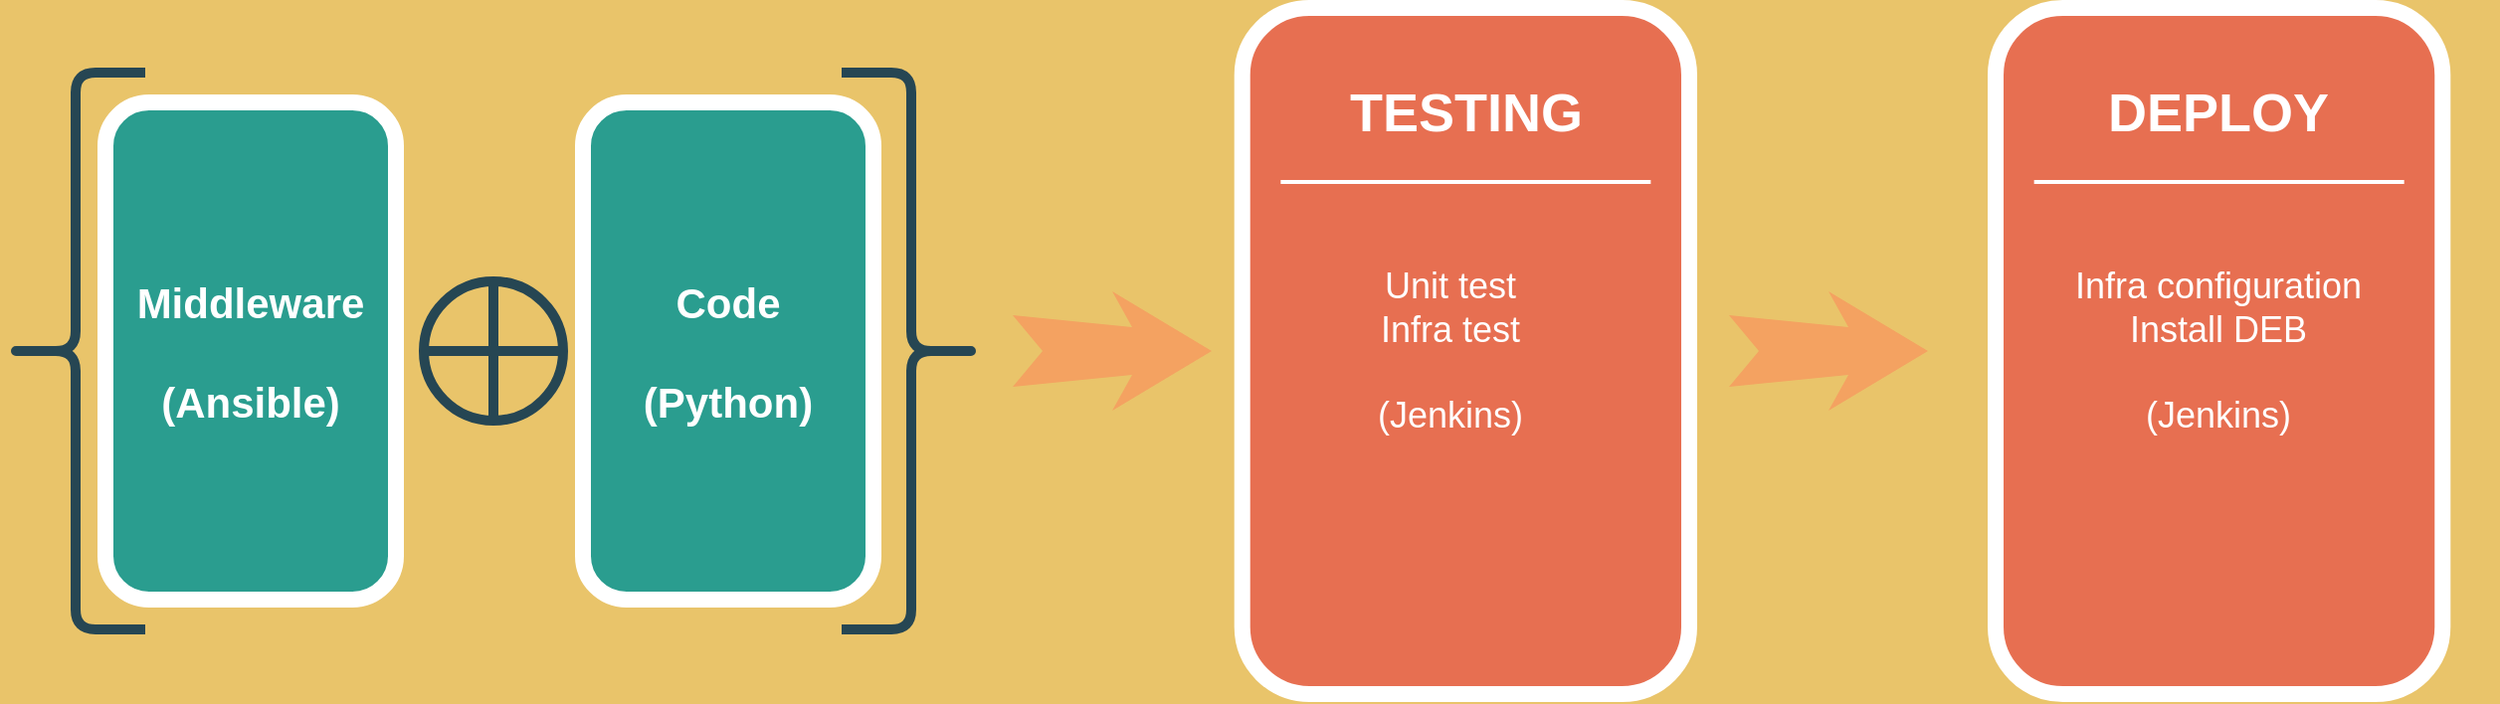 <mxfile version="13.4.9" type="device"><diagram name="Page-1" id="12e1b939-464a-85fe-373e-61e167be1490"><mxGraphModel dx="1346" dy="733" grid="1" gridSize="10" guides="1" tooltips="1" connect="1" arrows="1" fold="1" page="1" pageScale="1.5" pageWidth="1169" pageHeight="827" background="#E9C46A" math="0" shadow="0"><root><mxCell id="0"/><mxCell id="1" parent="0"/><mxCell id="60da8b9f42644d3a-2" value="" style="whiteSpace=wrap;html=1;rounded=1;shadow=0;strokeWidth=8;fontSize=20;align=center;strokeColor=#FFFFFF;fillColor=#2A9D8F;" parent="1" vertex="1"><mxGeometry x="220" y="687.5" width="146" height="250" as="geometry"/></mxCell><mxCell id="60da8b9f42644d3a-3" value="&lt;div style=&quot;font-size: 21px;&quot;&gt;&lt;font style=&quot;font-size: 21px;&quot;&gt;Middleware&lt;/font&gt;&lt;/div&gt;&lt;div style=&quot;font-size: 21px;&quot;&gt;&lt;font style=&quot;font-size: 21px;&quot;&gt;&lt;br style=&quot;font-size: 21px;&quot;&gt;&lt;/font&gt;&lt;/div&gt;&lt;div style=&quot;font-size: 21px;&quot;&gt;&lt;font style=&quot;font-size: 21px;&quot;&gt;(Ansible)&lt;br style=&quot;font-size: 21px;&quot;&gt;&lt;/font&gt;&lt;/div&gt;" style="text;html=1;strokeColor=none;fillColor=none;align=center;verticalAlign=middle;whiteSpace=wrap;rounded=0;shadow=0;fontSize=21;fontColor=#FFFFFF;fontStyle=1" parent="1" vertex="1"><mxGeometry x="243" y="752.5" width="100" height="120" as="geometry"/></mxCell><mxCell id="60da8b9f42644d3a-23" value="" style="html=1;shadow=0;dashed=0;align=center;verticalAlign=middle;shape=mxgraph.arrows2.stylisedArrow;dy=0.6;dx=40;notch=15;feather=0.4;rounded=0;strokeWidth=1;fontSize=27;strokeColor=none;fillColor=#F4A261;" parent="1" vertex="1"><mxGeometry x="676" y="782.5" width="100" height="60" as="geometry"/></mxCell><mxCell id="60da8b9f42644d3a-31" value="" style="whiteSpace=wrap;html=1;rounded=1;shadow=0;strokeWidth=8;fontSize=20;align=center;strokeColor=#FFFFFF;fillColor=#E76F51;" parent="1" vertex="1"><mxGeometry x="791.35" y="640" width="224.65" height="345" as="geometry"/></mxCell><mxCell id="60da8b9f42644d3a-32" value="TESTING" style="text;html=1;strokeColor=none;fillColor=none;align=center;verticalAlign=middle;whiteSpace=wrap;rounded=0;shadow=0;fontSize=27;fontColor=#FFFFFF;fontStyle=1" parent="1" vertex="1"><mxGeometry x="763.67" y="662.5" width="280" height="60" as="geometry"/></mxCell><mxCell id="60da8b9f42644d3a-37" value="" style="html=1;shadow=0;dashed=0;align=center;verticalAlign=middle;shape=mxgraph.arrows2.stylisedArrow;dy=0.6;dx=40;notch=15;feather=0.4;rounded=0;strokeWidth=1;fontSize=27;strokeColor=none;fillColor=#F4A261;" parent="1" vertex="1"><mxGeometry x="1036" y="782.5" width="100" height="60" as="geometry"/></mxCell><mxCell id="1pAMZIGPN9jR9kYvZEY7-3" value="" style="shape=curlyBracket;whiteSpace=wrap;html=1;rounded=1;strokeWidth=5;fillColor=none;strokeColor=#264653;" vertex="1" parent="1"><mxGeometry x="170" y="672.5" width="70" height="280" as="geometry"/></mxCell><mxCell id="1pAMZIGPN9jR9kYvZEY7-4" value="" style="shape=curlyBracket;whiteSpace=wrap;html=1;rounded=1;strokeWidth=5;flipH=1;fillColor=none;strokeColor=#264653;" vertex="1" parent="1"><mxGeometry x="590" y="672.5" width="70" height="280" as="geometry"/></mxCell><mxCell id="1pAMZIGPN9jR9kYvZEY7-5" value="" style="verticalLabelPosition=bottom;verticalAlign=top;html=1;shape=mxgraph.flowchart.summing_function;strokeWidth=5;fillColor=none;strokeColor=#264653;" vertex="1" parent="1"><mxGeometry x="380" y="777.5" width="70" height="70" as="geometry"/></mxCell><mxCell id="1pAMZIGPN9jR9kYvZEY7-6" value="" style="whiteSpace=wrap;html=1;rounded=1;shadow=0;strokeWidth=8;fontSize=20;align=center;strokeColor=#FFFFFF;fillColor=#2A9D8F;" vertex="1" parent="1"><mxGeometry x="460" y="687.5" width="146" height="250" as="geometry"/></mxCell><mxCell id="1pAMZIGPN9jR9kYvZEY7-7" value="&lt;div style=&quot;font-size: 21px&quot;&gt;&lt;font style=&quot;font-size: 21px&quot;&gt;Code&lt;/font&gt;&lt;/div&gt;&lt;div style=&quot;font-size: 21px&quot;&gt;&lt;font style=&quot;font-size: 21px&quot;&gt;&lt;br style=&quot;font-size: 21px&quot;&gt;&lt;/font&gt;&lt;/div&gt;&lt;div style=&quot;font-size: 21px&quot;&gt;&lt;font style=&quot;font-size: 21px&quot;&gt;(Python)&lt;br style=&quot;font-size: 21px&quot;&gt;&lt;/font&gt;&lt;/div&gt;" style="text;html=1;strokeColor=none;fillColor=none;align=center;verticalAlign=middle;whiteSpace=wrap;rounded=0;shadow=0;fontSize=21;fontColor=#FFFFFF;fontStyle=1" vertex="1" parent="1"><mxGeometry x="483" y="752.5" width="100" height="120" as="geometry"/></mxCell><mxCell id="1pAMZIGPN9jR9kYvZEY7-8" value="" style="whiteSpace=wrap;html=1;rounded=1;shadow=0;strokeWidth=8;fontSize=20;align=center;strokeColor=#FFFFFF;fillColor=#E76F51;" vertex="1" parent="1"><mxGeometry x="1170" y="640" width="224.65" height="345" as="geometry"/></mxCell><mxCell id="60da8b9f42644d3a-25" value="DEPLOY" style="text;html=1;strokeColor=none;fillColor=none;align=center;verticalAlign=middle;whiteSpace=wrap;rounded=0;shadow=0;fontSize=27;fontColor=#FFFFFF;fontStyle=1" parent="1" vertex="1"><mxGeometry x="1142.32" y="662.5" width="280" height="60" as="geometry"/></mxCell><mxCell id="60da8b9f42644d3a-20" value="" style="line;strokeWidth=2;html=1;rounded=0;shadow=0;fontSize=27;align=center;fillColor=none;strokeColor=#FFFFFF;" parent="1" vertex="1"><mxGeometry x="810.67" y="722.5" width="186" height="10" as="geometry"/></mxCell><mxCell id="1pAMZIGPN9jR9kYvZEY7-10" value="" style="line;strokeWidth=2;html=1;rounded=0;shadow=0;fontSize=27;align=center;fillColor=none;strokeColor=#FFFFFF;" vertex="1" parent="1"><mxGeometry x="1189.33" y="722.5" width="186" height="10" as="geometry"/></mxCell><mxCell id="60da8b9f42644d3a-26" value="&lt;div style=&quot;font-size: 18px&quot;&gt;&lt;font style=&quot;font-size: 18px&quot;&gt;Unit test&lt;/font&gt;&lt;/div&gt;&lt;div style=&quot;font-size: 18px&quot;&gt;&lt;font style=&quot;font-size: 18px&quot;&gt;Infra test&lt;/font&gt;&lt;/div&gt;&lt;div style=&quot;font-size: 18px&quot;&gt;&lt;font style=&quot;font-size: 18px&quot;&gt;&lt;br&gt;&lt;/font&gt;&lt;/div&gt;&lt;div style=&quot;font-size: 18px&quot;&gt;&lt;font style=&quot;font-size: 18px&quot;&gt;(Jenkins)&lt;br&gt;&lt;/font&gt;&lt;/div&gt;" style="text;html=1;strokeColor=none;fillColor=none;align=center;verticalAlign=middle;whiteSpace=wrap;rounded=0;shadow=0;fontSize=14;fontColor=#FFFFFF;" parent="1" vertex="1"><mxGeometry x="756" y="767.5" width="280" height="90" as="geometry"/></mxCell><mxCell id="1pAMZIGPN9jR9kYvZEY7-11" value="&lt;font style=&quot;font-size: 18px&quot;&gt;&lt;/font&gt;&lt;div style=&quot;font-size: 18px&quot;&gt;&lt;font style=&quot;font-size: 18px&quot;&gt;Infra configuration&lt;br&gt;&lt;/font&gt;&lt;/div&gt;&lt;div style=&quot;font-size: 18px&quot;&gt;&lt;font style=&quot;font-size: 18px&quot;&gt;Install DEB&lt;/font&gt;&lt;/div&gt;&lt;div style=&quot;font-size: 18px&quot;&gt;&lt;font style=&quot;font-size: 18px&quot;&gt;&lt;br&gt;&lt;/font&gt;&lt;/div&gt;&lt;div style=&quot;font-size: 18px&quot;&gt;&lt;font style=&quot;font-size: 18px&quot;&gt;(Jenkins)&lt;br&gt;&lt;/font&gt;&lt;/div&gt;" style="text;html=1;strokeColor=none;fillColor=none;align=center;verticalAlign=middle;whiteSpace=wrap;rounded=0;shadow=0;fontSize=14;fontColor=#FFFFFF;" vertex="1" parent="1"><mxGeometry x="1142.325" y="767.5" width="280" height="90" as="geometry"/></mxCell></root></mxGraphModel></diagram></mxfile>
